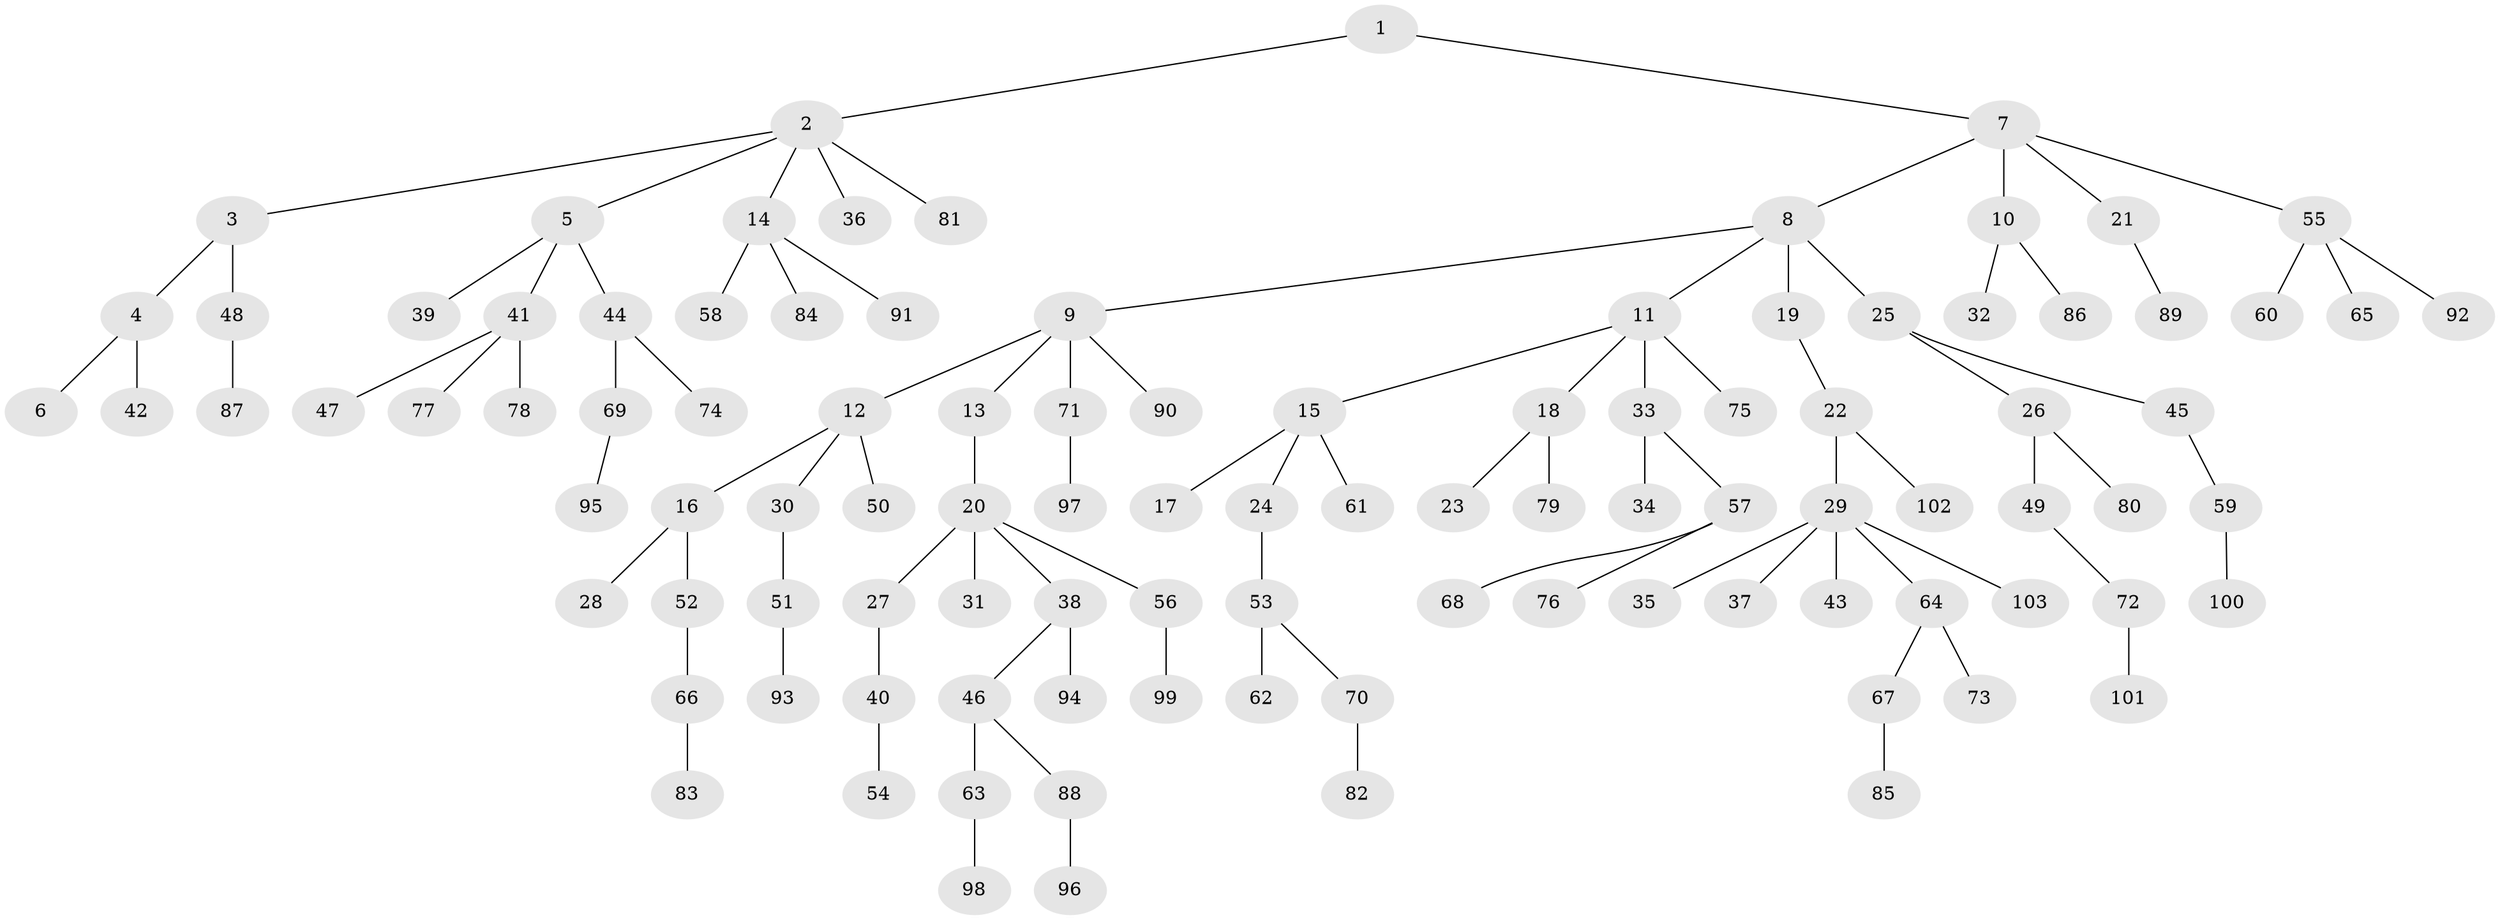 // coarse degree distribution, {2: 0.3548387096774194, 4: 0.06451612903225806, 1: 0.41935483870967744, 3: 0.12903225806451613, 5: 0.03225806451612903}
// Generated by graph-tools (version 1.1) at 2025/51/03/04/25 22:51:57]
// undirected, 103 vertices, 102 edges
graph export_dot {
  node [color=gray90,style=filled];
  1;
  2;
  3;
  4;
  5;
  6;
  7;
  8;
  9;
  10;
  11;
  12;
  13;
  14;
  15;
  16;
  17;
  18;
  19;
  20;
  21;
  22;
  23;
  24;
  25;
  26;
  27;
  28;
  29;
  30;
  31;
  32;
  33;
  34;
  35;
  36;
  37;
  38;
  39;
  40;
  41;
  42;
  43;
  44;
  45;
  46;
  47;
  48;
  49;
  50;
  51;
  52;
  53;
  54;
  55;
  56;
  57;
  58;
  59;
  60;
  61;
  62;
  63;
  64;
  65;
  66;
  67;
  68;
  69;
  70;
  71;
  72;
  73;
  74;
  75;
  76;
  77;
  78;
  79;
  80;
  81;
  82;
  83;
  84;
  85;
  86;
  87;
  88;
  89;
  90;
  91;
  92;
  93;
  94;
  95;
  96;
  97;
  98;
  99;
  100;
  101;
  102;
  103;
  1 -- 2;
  1 -- 7;
  2 -- 3;
  2 -- 5;
  2 -- 14;
  2 -- 36;
  2 -- 81;
  3 -- 4;
  3 -- 48;
  4 -- 6;
  4 -- 42;
  5 -- 39;
  5 -- 41;
  5 -- 44;
  7 -- 8;
  7 -- 10;
  7 -- 21;
  7 -- 55;
  8 -- 9;
  8 -- 11;
  8 -- 19;
  8 -- 25;
  9 -- 12;
  9 -- 13;
  9 -- 71;
  9 -- 90;
  10 -- 32;
  10 -- 86;
  11 -- 15;
  11 -- 18;
  11 -- 33;
  11 -- 75;
  12 -- 16;
  12 -- 30;
  12 -- 50;
  13 -- 20;
  14 -- 58;
  14 -- 84;
  14 -- 91;
  15 -- 17;
  15 -- 24;
  15 -- 61;
  16 -- 28;
  16 -- 52;
  18 -- 23;
  18 -- 79;
  19 -- 22;
  20 -- 27;
  20 -- 31;
  20 -- 38;
  20 -- 56;
  21 -- 89;
  22 -- 29;
  22 -- 102;
  24 -- 53;
  25 -- 26;
  25 -- 45;
  26 -- 49;
  26 -- 80;
  27 -- 40;
  29 -- 35;
  29 -- 37;
  29 -- 43;
  29 -- 64;
  29 -- 103;
  30 -- 51;
  33 -- 34;
  33 -- 57;
  38 -- 46;
  38 -- 94;
  40 -- 54;
  41 -- 47;
  41 -- 77;
  41 -- 78;
  44 -- 69;
  44 -- 74;
  45 -- 59;
  46 -- 63;
  46 -- 88;
  48 -- 87;
  49 -- 72;
  51 -- 93;
  52 -- 66;
  53 -- 62;
  53 -- 70;
  55 -- 60;
  55 -- 65;
  55 -- 92;
  56 -- 99;
  57 -- 68;
  57 -- 76;
  59 -- 100;
  63 -- 98;
  64 -- 67;
  64 -- 73;
  66 -- 83;
  67 -- 85;
  69 -- 95;
  70 -- 82;
  71 -- 97;
  72 -- 101;
  88 -- 96;
}
